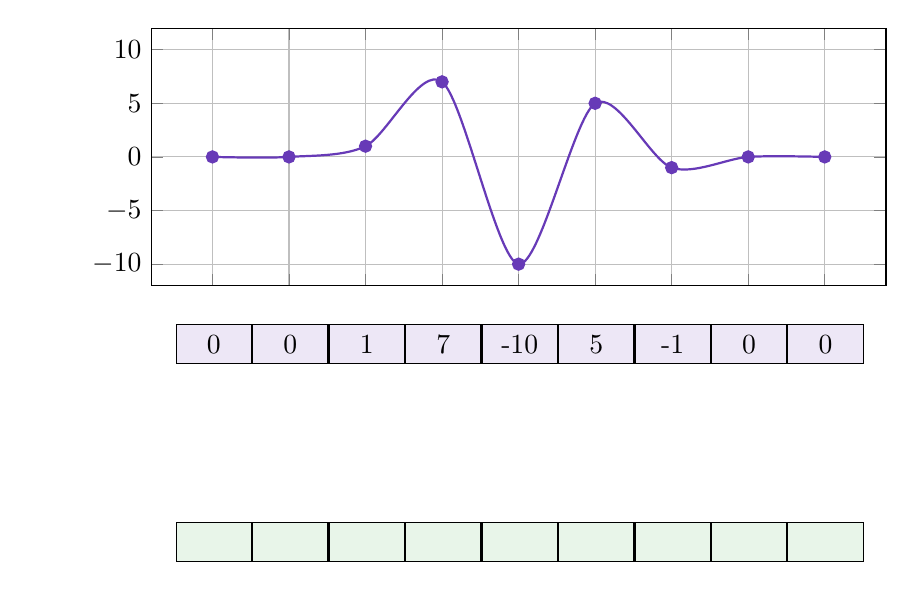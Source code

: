 \definecolor{purple}{HTML}{673AB7}
\definecolor{purplelight}{HTML}{EDE7F6}
\definecolor{orange}{HTML}{F57C00}
\definecolor{orangelight}{HTML}{FFF3E0}
\definecolor{result}{HTML}{E8F5E9}
\definecolor{green}{HTML}{43A047}

% Step 0
\begin{tikzpicture}
    \begin{axis}[,
        width=0.9\textwidth,
        height=0.4\textwidth,
        grid=both,
        ymin=-12, ymax=12,
        xtick={0,1,2,3,4,5,6,7,8},
        ytick={-10,-5,0,5,10},
        xticklabel=\empty
    ]
    \addplot[mark=*, color=purple, thick, smooth
    ] coordinates {
        (0,0) (1,0) (2,1) (3,7) (4,-10) (5,5) (6,-1) (7,0) (8,0)
    };
    \end{axis}
    \node [
        matrix, 
        minimum width=9.57mm,
        minimum height=5mm,
        row 1/.style={nodes={draw,fill=purplelight}},
        row 6/.style={nodes={draw,fill=result}}
    ] (my matrix) at (4.68,-2)
    {
        \node {0}; & \node{0}; & \node {1}; & \node {7}; & \node{-10}; & \node {5}; & \node {-1}; & \node{0}; & \node {0}; \\
        \node {}; & \node{}; & \node {}; & \node {}; & \node{}; & \node {}; & \node {}; & \node{}; & \node {}; \\
        \node {}; & \node{}; & \node {}; & \node {}; & \node{}; & \node {}; & \node {}; & \node{}; & \node {}; \\
        \node {}; & \node{}; & \node {}; & \node {}; & \node{}; & \node {}; & \node {}; & \node{}; & \node {}; \\
        \node {}; & \node{}; & \node {}; & \node {}; & \node{}; & \node {}; & \node {}; & \node{}; & \node {}; \\
        \node {}; & \node{}; & \node{}; & \node {}; & \node{}; & \node {}; & \node {}; & \node{}; & \node {}; \\
    };
\end{tikzpicture}

